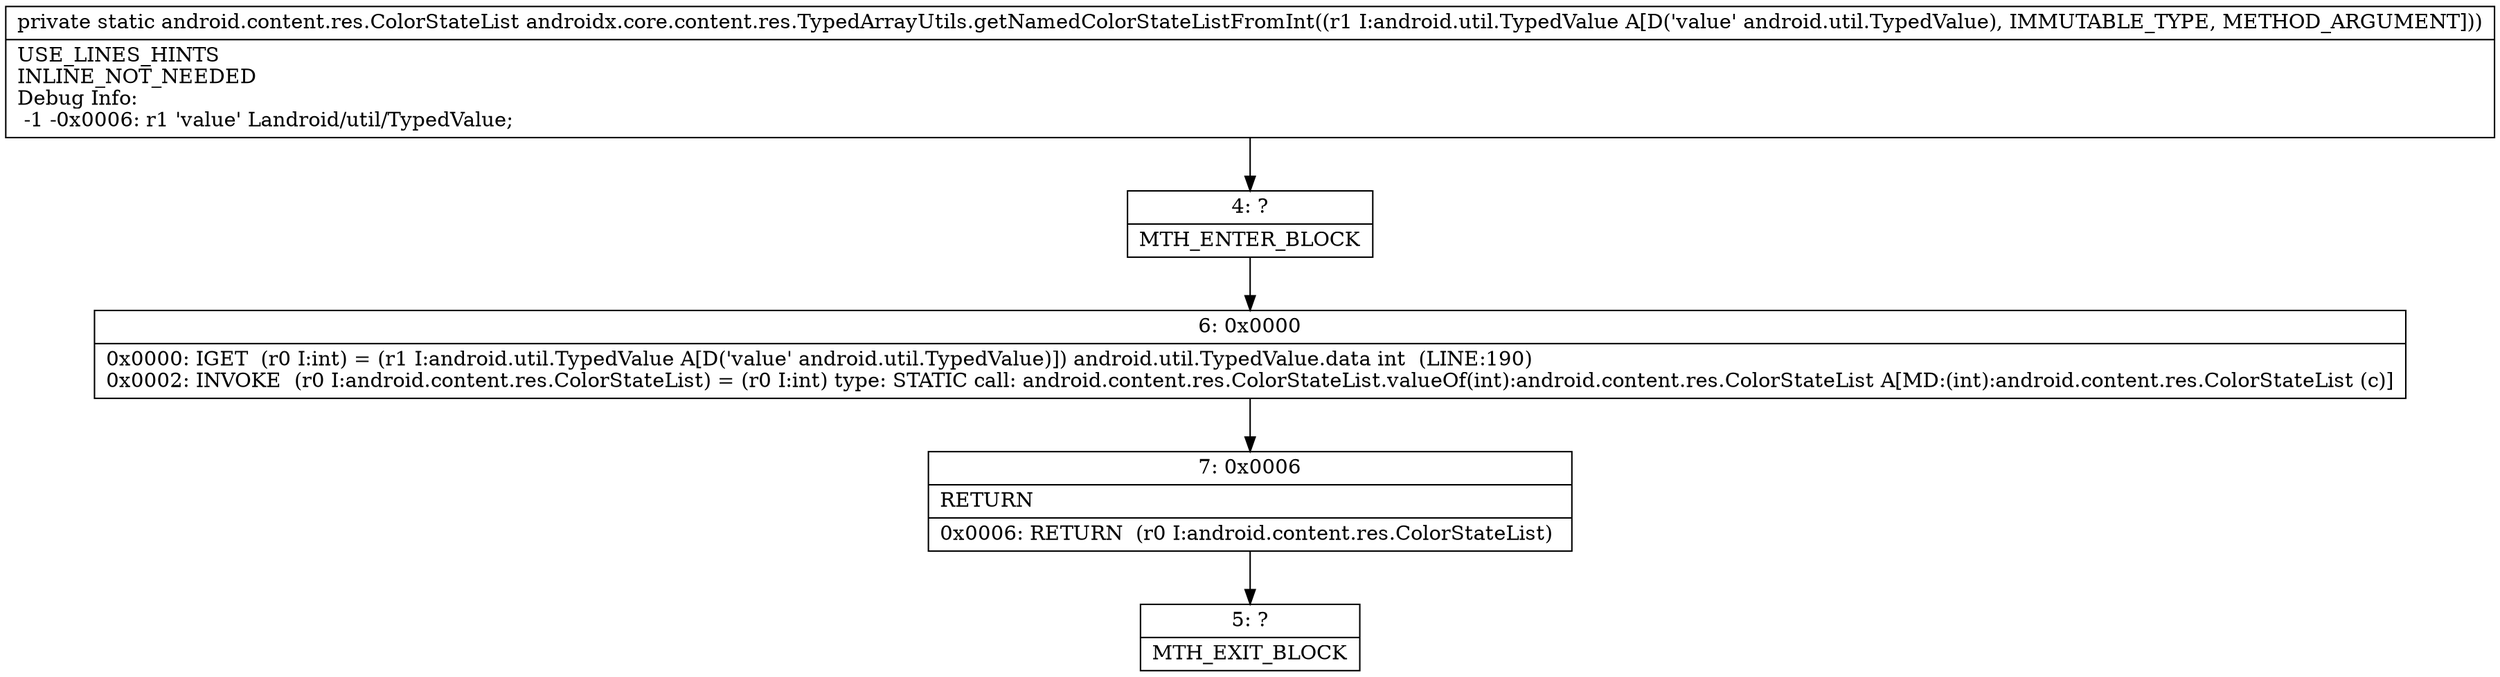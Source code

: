 digraph "CFG forandroidx.core.content.res.TypedArrayUtils.getNamedColorStateListFromInt(Landroid\/util\/TypedValue;)Landroid\/content\/res\/ColorStateList;" {
Node_4 [shape=record,label="{4\:\ ?|MTH_ENTER_BLOCK\l}"];
Node_6 [shape=record,label="{6\:\ 0x0000|0x0000: IGET  (r0 I:int) = (r1 I:android.util.TypedValue A[D('value' android.util.TypedValue)]) android.util.TypedValue.data int  (LINE:190)\l0x0002: INVOKE  (r0 I:android.content.res.ColorStateList) = (r0 I:int) type: STATIC call: android.content.res.ColorStateList.valueOf(int):android.content.res.ColorStateList A[MD:(int):android.content.res.ColorStateList (c)]\l}"];
Node_7 [shape=record,label="{7\:\ 0x0006|RETURN\l|0x0006: RETURN  (r0 I:android.content.res.ColorStateList) \l}"];
Node_5 [shape=record,label="{5\:\ ?|MTH_EXIT_BLOCK\l}"];
MethodNode[shape=record,label="{private static android.content.res.ColorStateList androidx.core.content.res.TypedArrayUtils.getNamedColorStateListFromInt((r1 I:android.util.TypedValue A[D('value' android.util.TypedValue), IMMUTABLE_TYPE, METHOD_ARGUMENT]))  | USE_LINES_HINTS\lINLINE_NOT_NEEDED\lDebug Info:\l  \-1 \-0x0006: r1 'value' Landroid\/util\/TypedValue;\l}"];
MethodNode -> Node_4;Node_4 -> Node_6;
Node_6 -> Node_7;
Node_7 -> Node_5;
}

